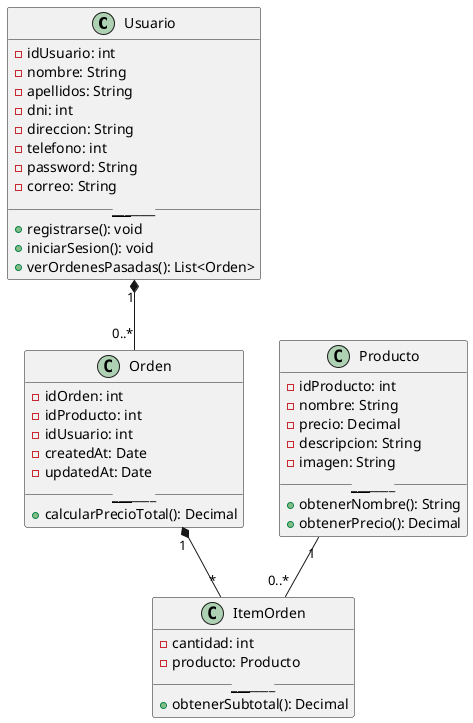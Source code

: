 @startuml xd
class Usuario {
  - idUsuario: int
  - nombre: String
  - apellidos: String
  - dni: int
  - direccion: String
  - telefono: int
  - password: String
  - correo: String
  _______________________
  + registrarse(): void
  + iniciarSesion(): void
  + verOrdenesPasadas(): List<Orden>
}

class Producto {
  - idProducto: int
  - nombre: String
  - precio: Decimal
  - descripcion: String
  - imagen: String
  _______________________
  + obtenerNombre(): String
  + obtenerPrecio(): Decimal
}

class Orden {
  - idOrden: int
  - idProducto: int
  - idUsuario: int
  - createdAt: Date
  - updatedAt: Date
  _______________________
  + calcularPrecioTotal(): Decimal
}

class ItemOrden {
  - cantidad: int
  - producto: Producto
  _______________________
  + obtenerSubtotal(): Decimal
}

Usuario "1" *-- "0..*" Orden
Orden "1" *-- "*" ItemOrden
Producto "1" -- "0..*" ItemOrden
@enduml
